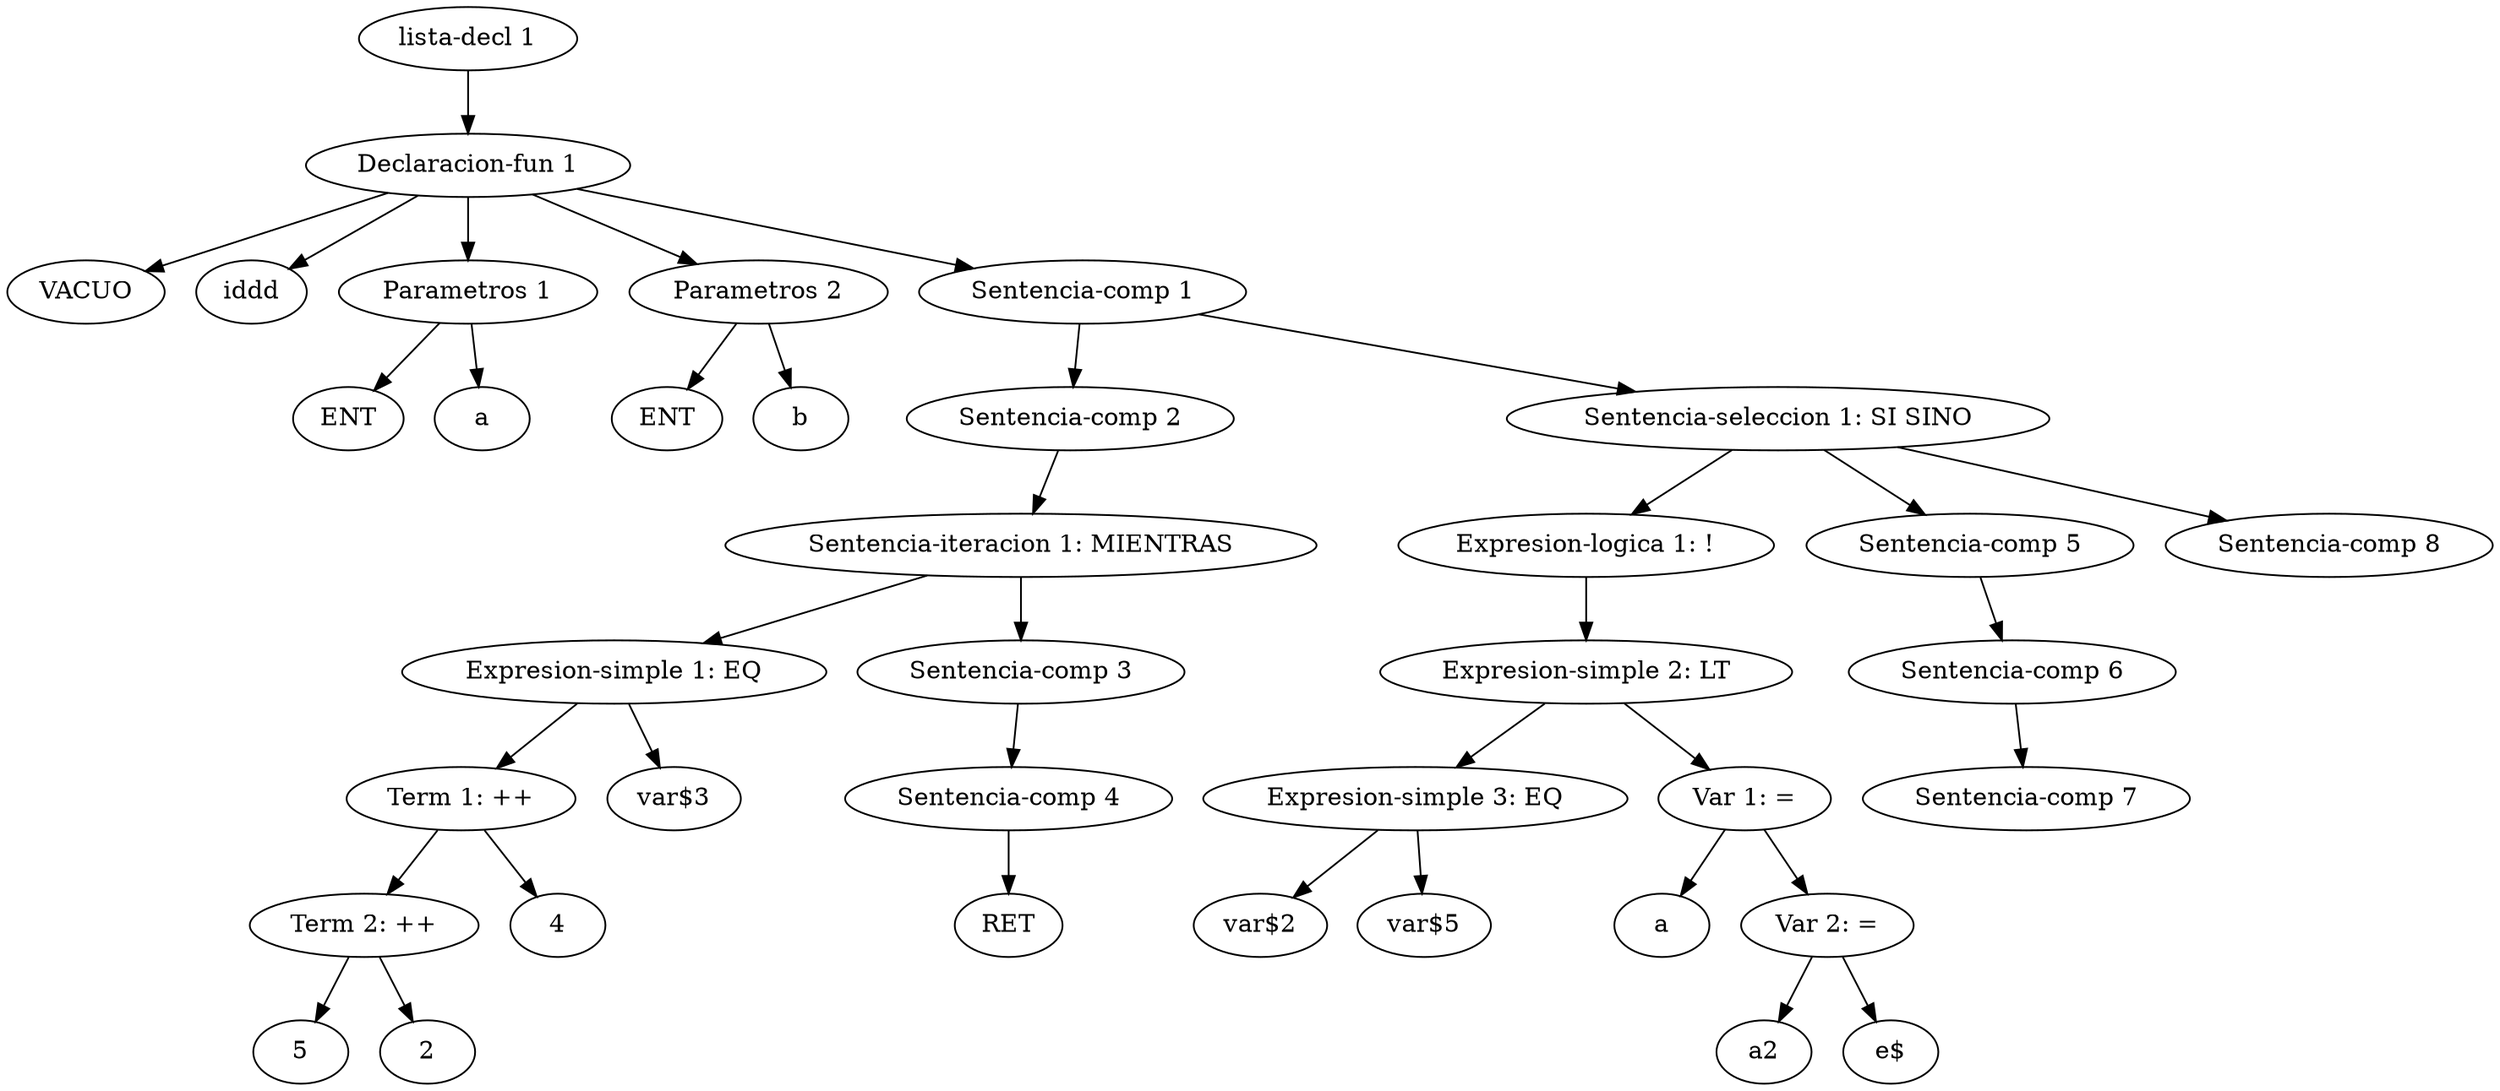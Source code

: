 digraph G {
	"lista-decl 1" -> "Declaracion-fun 1"
	1 [label="VACUO"]
	"Declaracion-fun 1" -> 1
	2 [label="iddd"]
	"Declaracion-fun 1" -> 2
	"Declaracion-fun 1" -> "Parametros 1"
	3 [label="ENT"]
	"Parametros 1" -> 3
	4 [label="a"]
	"Parametros 1" -> 4
	"Declaracion-fun 1" -> "Parametros 2"
	5 [label="ENT"]
	"Parametros 2" -> 5
	6 [label="b"]
	"Parametros 2" -> 6
	"Declaracion-fun 1" -> "Sentencia-comp 1"
	"Sentencia-comp 1" -> "Sentencia-comp 2"
	"Sentencia-comp 2" -> "Sentencia-iteracion 1: MIENTRAS" 
	"Sentencia-iteracion 1: MIENTRAS" -> "Expresion-simple 1: EQ"
	"Expresion-simple 1: EQ" -> "Term 1: ++"
	"Term 1: ++"-> "Term 2: ++"
	7 [label="5"]
	"Term 2: ++" -> 7
	8 [label="2"]
	"Term 2: ++" -> 8
	9 [label="4"]
	"Term 1: ++" -> 9
	10 [label="var$3"]
	"Expresion-simple 1: EQ" -> 10
	"Sentencia-iteracion 1: MIENTRAS" -> "Sentencia-comp 3"
	"Sentencia-comp 3" -> "Sentencia-comp 4"
	11 [label="RET"]
	"Sentencia-comp 4" -> 11
	"Sentencia-comp 1" -> "Sentencia-seleccion 1: SI SINO"
	"Sentencia-seleccion 1: SI SINO" -> "Expresion-logica 1: !"
	"Expresion-logica 1: !"-> "Expresion-simple 2: LT"
	"Expresion-simple 2: LT" -> "Expresion-simple 3: EQ"
	12 [label="var$2"]
	"Expresion-simple 3: EQ" -> 12
	13 [label="var$5"]
	"Expresion-simple 3: EQ" -> 13
	"Expresion-simple 2: LT" -> "Var 1: ="
	14 [label="a"]
	"Var 1: =" -> 14
	"Var 1: =" -> "Var 2: ="
	15 [label="a2"]
	"Var 2: =" -> 15
	16 [label="e$"]
	"Var 2: =" -> 16
	"Sentencia-seleccion 1: SI SINO" -> "Sentencia-comp 5"
	"Sentencia-comp 5" -> "Sentencia-comp 6"
	"Sentencia-comp 6" -> "Sentencia-comp 7"
	"Sentencia-seleccion 1: SI SINO" -> "Sentencia-comp 8"
}